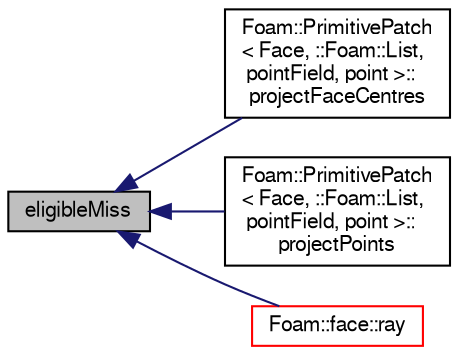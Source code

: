 digraph "eligibleMiss"
{
  bgcolor="transparent";
  edge [fontname="FreeSans",fontsize="10",labelfontname="FreeSans",labelfontsize="10"];
  node [fontname="FreeSans",fontsize="10",shape=record];
  rankdir="LR";
  Node367 [label="eligibleMiss",height=0.2,width=0.4,color="black", fillcolor="grey75", style="filled", fontcolor="black"];
  Node367 -> Node368 [dir="back",color="midnightblue",fontsize="10",style="solid",fontname="FreeSans"];
  Node368 [label="Foam::PrimitivePatch\l\< Face, ::Foam::List,\l pointField, point \>::\lprojectFaceCentres",height=0.2,width=0.4,color="black",URL="$a27538.html#aa3593d3c23c08ea961dbe5bf9d4413f5"];
  Node367 -> Node369 [dir="back",color="midnightblue",fontsize="10",style="solid",fontname="FreeSans"];
  Node369 [label="Foam::PrimitivePatch\l\< Face, ::Foam::List,\l pointField, point \>::\lprojectPoints",height=0.2,width=0.4,color="black",URL="$a27538.html#a3a55679cb439d4befd1dd0c6b5392ad5"];
  Node367 -> Node370 [dir="back",color="midnightblue",fontsize="10",style="solid",fontname="FreeSans"];
  Node370 [label="Foam::face::ray",height=0.2,width=0.4,color="red",URL="$a27218.html#a0b9f87e78c11730b3971c2f71df58d37",tooltip="Return potential intersection with face with a ray starting. "];
}
